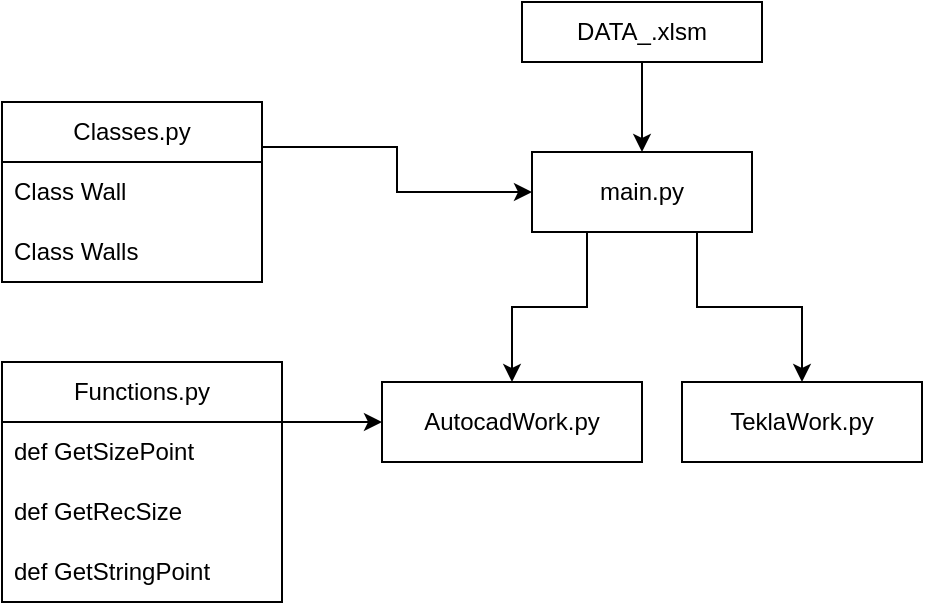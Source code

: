 <mxfile version="27.0.9">
  <diagram name="Страница — 1" id="_MOnXPSjXEACmp8cNqA2">
    <mxGraphModel dx="1042" dy="580" grid="1" gridSize="10" guides="1" tooltips="1" connect="1" arrows="1" fold="1" page="1" pageScale="1" pageWidth="827" pageHeight="1169" math="0" shadow="0">
      <root>
        <mxCell id="0" />
        <mxCell id="1" parent="0" />
        <mxCell id="G8zeOIaCOUAw6-y_pPGK-3" value="" style="edgeStyle=orthogonalEdgeStyle;rounded=0;orthogonalLoop=1;jettySize=auto;html=1;" edge="1" parent="1" source="G8zeOIaCOUAw6-y_pPGK-1" target="G8zeOIaCOUAw6-y_pPGK-2">
          <mxGeometry relative="1" as="geometry" />
        </mxCell>
        <mxCell id="G8zeOIaCOUAw6-y_pPGK-1" value="DATA_.xlsm" style="rounded=0;whiteSpace=wrap;html=1;" vertex="1" parent="1">
          <mxGeometry x="320" y="130" width="120" height="30" as="geometry" />
        </mxCell>
        <mxCell id="G8zeOIaCOUAw6-y_pPGK-5" style="edgeStyle=orthogonalEdgeStyle;rounded=0;orthogonalLoop=1;jettySize=auto;html=1;exitX=0.25;exitY=1;exitDx=0;exitDy=0;entryX=0.5;entryY=0;entryDx=0;entryDy=0;" edge="1" parent="1" source="G8zeOIaCOUAw6-y_pPGK-2" target="G8zeOIaCOUAw6-y_pPGK-4">
          <mxGeometry relative="1" as="geometry" />
        </mxCell>
        <mxCell id="G8zeOIaCOUAw6-y_pPGK-7" style="edgeStyle=orthogonalEdgeStyle;rounded=0;orthogonalLoop=1;jettySize=auto;html=1;exitX=0.75;exitY=1;exitDx=0;exitDy=0;entryX=0.5;entryY=0;entryDx=0;entryDy=0;" edge="1" parent="1" source="G8zeOIaCOUAw6-y_pPGK-2" target="G8zeOIaCOUAw6-y_pPGK-6">
          <mxGeometry relative="1" as="geometry" />
        </mxCell>
        <mxCell id="G8zeOIaCOUAw6-y_pPGK-2" value="main.py" style="rounded=0;whiteSpace=wrap;html=1;" vertex="1" parent="1">
          <mxGeometry x="325" y="205" width="110" height="40" as="geometry" />
        </mxCell>
        <mxCell id="G8zeOIaCOUAw6-y_pPGK-4" value="AutocadWork.py" style="rounded=0;whiteSpace=wrap;html=1;" vertex="1" parent="1">
          <mxGeometry x="250" y="320" width="130" height="40" as="geometry" />
        </mxCell>
        <mxCell id="G8zeOIaCOUAw6-y_pPGK-6" value="TeklaWork.py" style="rounded=0;whiteSpace=wrap;html=1;" vertex="1" parent="1">
          <mxGeometry x="400" y="320" width="120" height="40" as="geometry" />
        </mxCell>
        <mxCell id="G8zeOIaCOUAw6-y_pPGK-28" style="edgeStyle=orthogonalEdgeStyle;rounded=0;orthogonalLoop=1;jettySize=auto;html=1;exitX=1;exitY=0.25;exitDx=0;exitDy=0;entryX=0;entryY=0.5;entryDx=0;entryDy=0;" edge="1" parent="1" source="G8zeOIaCOUAw6-y_pPGK-13" target="G8zeOIaCOUAw6-y_pPGK-2">
          <mxGeometry relative="1" as="geometry">
            <mxPoint x="310" y="230" as="targetPoint" />
          </mxGeometry>
        </mxCell>
        <mxCell id="G8zeOIaCOUAw6-y_pPGK-13" value="Classes.py" style="swimlane;fontStyle=0;childLayout=stackLayout;horizontal=1;startSize=30;horizontalStack=0;resizeParent=1;resizeParentMax=0;resizeLast=0;collapsible=1;marginBottom=0;whiteSpace=wrap;html=1;" vertex="1" parent="1">
          <mxGeometry x="60" y="180" width="130" height="90" as="geometry" />
        </mxCell>
        <mxCell id="G8zeOIaCOUAw6-y_pPGK-14" value="Class Wall" style="text;strokeColor=none;fillColor=none;align=left;verticalAlign=middle;spacingLeft=4;spacingRight=4;overflow=hidden;points=[[0,0.5],[1,0.5]];portConstraint=eastwest;rotatable=0;whiteSpace=wrap;html=1;" vertex="1" parent="G8zeOIaCOUAw6-y_pPGK-13">
          <mxGeometry y="30" width="130" height="30" as="geometry" />
        </mxCell>
        <mxCell id="G8zeOIaCOUAw6-y_pPGK-15" value="Class Walls" style="text;strokeColor=none;fillColor=none;align=left;verticalAlign=middle;spacingLeft=4;spacingRight=4;overflow=hidden;points=[[0,0.5],[1,0.5]];portConstraint=eastwest;rotatable=0;whiteSpace=wrap;html=1;" vertex="1" parent="G8zeOIaCOUAw6-y_pPGK-13">
          <mxGeometry y="60" width="130" height="30" as="geometry" />
        </mxCell>
        <mxCell id="G8zeOIaCOUAw6-y_pPGK-26" style="edgeStyle=orthogonalEdgeStyle;rounded=0;orthogonalLoop=1;jettySize=auto;html=1;exitX=1;exitY=0.25;exitDx=0;exitDy=0;entryX=0;entryY=0.5;entryDx=0;entryDy=0;" edge="1" parent="1" source="G8zeOIaCOUAw6-y_pPGK-22" target="G8zeOIaCOUAw6-y_pPGK-4">
          <mxGeometry relative="1" as="geometry" />
        </mxCell>
        <mxCell id="G8zeOIaCOUAw6-y_pPGK-22" value="Functions.py" style="swimlane;fontStyle=0;childLayout=stackLayout;horizontal=1;startSize=30;horizontalStack=0;resizeParent=1;resizeParentMax=0;resizeLast=0;collapsible=1;marginBottom=0;whiteSpace=wrap;html=1;" vertex="1" parent="1">
          <mxGeometry x="60" y="310" width="140" height="120" as="geometry" />
        </mxCell>
        <mxCell id="G8zeOIaCOUAw6-y_pPGK-23" value="def GetSizePoint" style="text;strokeColor=none;fillColor=none;align=left;verticalAlign=middle;spacingLeft=4;spacingRight=4;overflow=hidden;points=[[0,0.5],[1,0.5]];portConstraint=eastwest;rotatable=0;whiteSpace=wrap;html=1;" vertex="1" parent="G8zeOIaCOUAw6-y_pPGK-22">
          <mxGeometry y="30" width="140" height="30" as="geometry" />
        </mxCell>
        <mxCell id="G8zeOIaCOUAw6-y_pPGK-24" value="def GetRecSize" style="text;strokeColor=none;fillColor=none;align=left;verticalAlign=middle;spacingLeft=4;spacingRight=4;overflow=hidden;points=[[0,0.5],[1,0.5]];portConstraint=eastwest;rotatable=0;whiteSpace=wrap;html=1;" vertex="1" parent="G8zeOIaCOUAw6-y_pPGK-22">
          <mxGeometry y="60" width="140" height="30" as="geometry" />
        </mxCell>
        <mxCell id="G8zeOIaCOUAw6-y_pPGK-25" value="def GetStringPoint" style="text;strokeColor=none;fillColor=none;align=left;verticalAlign=middle;spacingLeft=4;spacingRight=4;overflow=hidden;points=[[0,0.5],[1,0.5]];portConstraint=eastwest;rotatable=0;whiteSpace=wrap;html=1;" vertex="1" parent="G8zeOIaCOUAw6-y_pPGK-22">
          <mxGeometry y="90" width="140" height="30" as="geometry" />
        </mxCell>
      </root>
    </mxGraphModel>
  </diagram>
</mxfile>
